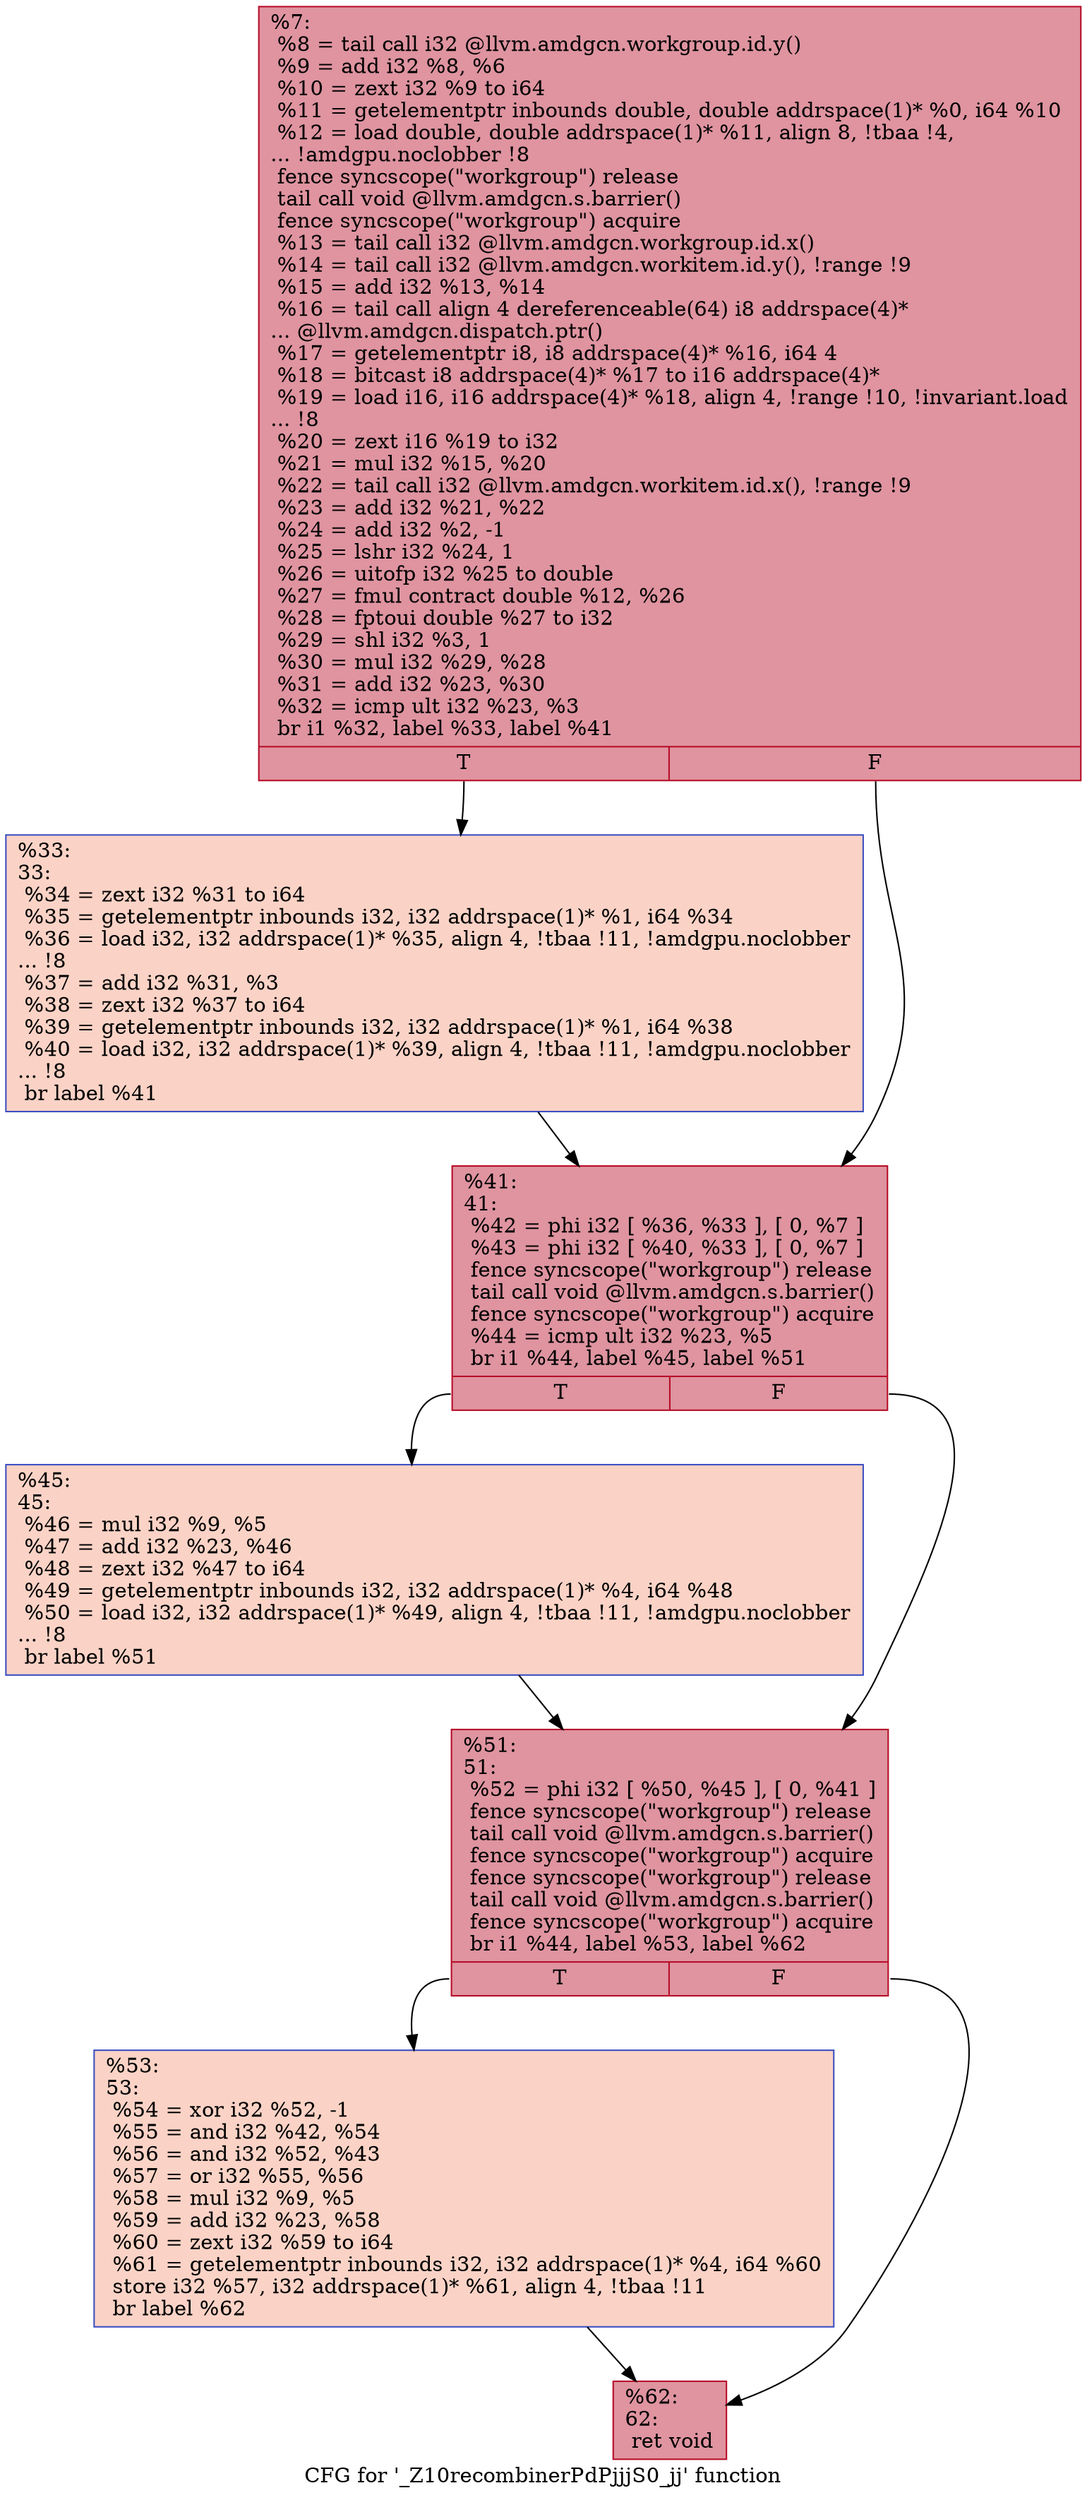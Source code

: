 digraph "CFG for '_Z10recombinerPdPjjjS0_jj' function" {
	label="CFG for '_Z10recombinerPdPjjjS0_jj' function";

	Node0x61c8b40 [shape=record,color="#b70d28ff", style=filled, fillcolor="#b70d2870",label="{%7:\l  %8 = tail call i32 @llvm.amdgcn.workgroup.id.y()\l  %9 = add i32 %8, %6\l  %10 = zext i32 %9 to i64\l  %11 = getelementptr inbounds double, double addrspace(1)* %0, i64 %10\l  %12 = load double, double addrspace(1)* %11, align 8, !tbaa !4,\l... !amdgpu.noclobber !8\l  fence syncscope(\"workgroup\") release\l  tail call void @llvm.amdgcn.s.barrier()\l  fence syncscope(\"workgroup\") acquire\l  %13 = tail call i32 @llvm.amdgcn.workgroup.id.x()\l  %14 = tail call i32 @llvm.amdgcn.workitem.id.y(), !range !9\l  %15 = add i32 %13, %14\l  %16 = tail call align 4 dereferenceable(64) i8 addrspace(4)*\l... @llvm.amdgcn.dispatch.ptr()\l  %17 = getelementptr i8, i8 addrspace(4)* %16, i64 4\l  %18 = bitcast i8 addrspace(4)* %17 to i16 addrspace(4)*\l  %19 = load i16, i16 addrspace(4)* %18, align 4, !range !10, !invariant.load\l... !8\l  %20 = zext i16 %19 to i32\l  %21 = mul i32 %15, %20\l  %22 = tail call i32 @llvm.amdgcn.workitem.id.x(), !range !9\l  %23 = add i32 %21, %22\l  %24 = add i32 %2, -1\l  %25 = lshr i32 %24, 1\l  %26 = uitofp i32 %25 to double\l  %27 = fmul contract double %12, %26\l  %28 = fptoui double %27 to i32\l  %29 = shl i32 %3, 1\l  %30 = mul i32 %29, %28\l  %31 = add i32 %23, %30\l  %32 = icmp ult i32 %23, %3\l  br i1 %32, label %33, label %41\l|{<s0>T|<s1>F}}"];
	Node0x61c8b40:s0 -> Node0x61ca7b0;
	Node0x61c8b40:s1 -> Node0x61ca840;
	Node0x61ca7b0 [shape=record,color="#3d50c3ff", style=filled, fillcolor="#f59c7d70",label="{%33:\l33:                                               \l  %34 = zext i32 %31 to i64\l  %35 = getelementptr inbounds i32, i32 addrspace(1)* %1, i64 %34\l  %36 = load i32, i32 addrspace(1)* %35, align 4, !tbaa !11, !amdgpu.noclobber\l... !8\l  %37 = add i32 %31, %3\l  %38 = zext i32 %37 to i64\l  %39 = getelementptr inbounds i32, i32 addrspace(1)* %1, i64 %38\l  %40 = load i32, i32 addrspace(1)* %39, align 4, !tbaa !11, !amdgpu.noclobber\l... !8\l  br label %41\l}"];
	Node0x61ca7b0 -> Node0x61ca840;
	Node0x61ca840 [shape=record,color="#b70d28ff", style=filled, fillcolor="#b70d2870",label="{%41:\l41:                                               \l  %42 = phi i32 [ %36, %33 ], [ 0, %7 ]\l  %43 = phi i32 [ %40, %33 ], [ 0, %7 ]\l  fence syncscope(\"workgroup\") release\l  tail call void @llvm.amdgcn.s.barrier()\l  fence syncscope(\"workgroup\") acquire\l  %44 = icmp ult i32 %23, %5\l  br i1 %44, label %45, label %51\l|{<s0>T|<s1>F}}"];
	Node0x61ca840:s0 -> Node0x61cd900;
	Node0x61ca840:s1 -> Node0x61cd950;
	Node0x61cd900 [shape=record,color="#3d50c3ff", style=filled, fillcolor="#f59c7d70",label="{%45:\l45:                                               \l  %46 = mul i32 %9, %5\l  %47 = add i32 %23, %46\l  %48 = zext i32 %47 to i64\l  %49 = getelementptr inbounds i32, i32 addrspace(1)* %4, i64 %48\l  %50 = load i32, i32 addrspace(1)* %49, align 4, !tbaa !11, !amdgpu.noclobber\l... !8\l  br label %51\l}"];
	Node0x61cd900 -> Node0x61cd950;
	Node0x61cd950 [shape=record,color="#b70d28ff", style=filled, fillcolor="#b70d2870",label="{%51:\l51:                                               \l  %52 = phi i32 [ %50, %45 ], [ 0, %41 ]\l  fence syncscope(\"workgroup\") release\l  tail call void @llvm.amdgcn.s.barrier()\l  fence syncscope(\"workgroup\") acquire\l  fence syncscope(\"workgroup\") release\l  tail call void @llvm.amdgcn.s.barrier()\l  fence syncscope(\"workgroup\") acquire\l  br i1 %44, label %53, label %62\l|{<s0>T|<s1>F}}"];
	Node0x61cd950:s0 -> Node0x61ce0f0;
	Node0x61cd950:s1 -> Node0x61ce140;
	Node0x61ce0f0 [shape=record,color="#3d50c3ff", style=filled, fillcolor="#f59c7d70",label="{%53:\l53:                                               \l  %54 = xor i32 %52, -1\l  %55 = and i32 %42, %54\l  %56 = and i32 %52, %43\l  %57 = or i32 %55, %56\l  %58 = mul i32 %9, %5\l  %59 = add i32 %23, %58\l  %60 = zext i32 %59 to i64\l  %61 = getelementptr inbounds i32, i32 addrspace(1)* %4, i64 %60\l  store i32 %57, i32 addrspace(1)* %61, align 4, !tbaa !11\l  br label %62\l}"];
	Node0x61ce0f0 -> Node0x61ce140;
	Node0x61ce140 [shape=record,color="#b70d28ff", style=filled, fillcolor="#b70d2870",label="{%62:\l62:                                               \l  ret void\l}"];
}
